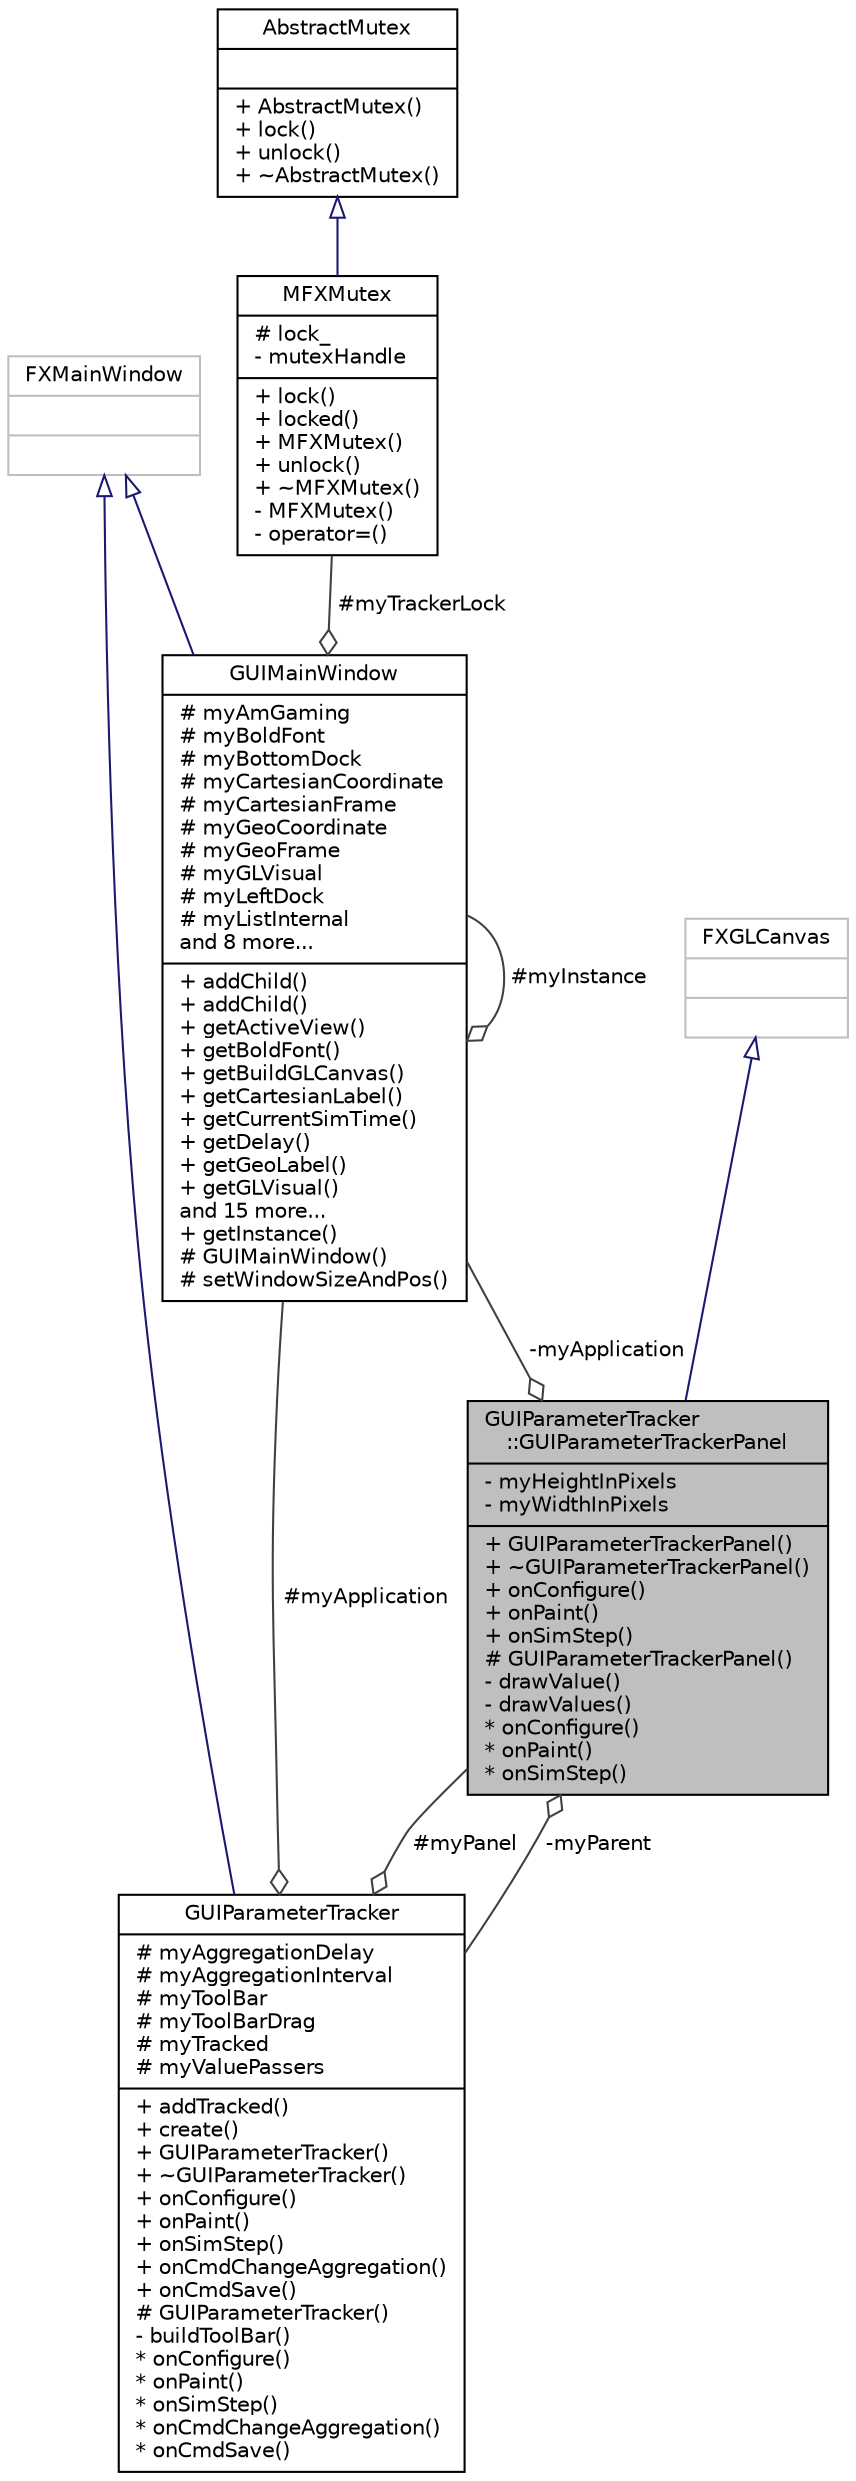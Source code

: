 digraph "GUIParameterTracker::GUIParameterTrackerPanel"
{
  edge [fontname="Helvetica",fontsize="10",labelfontname="Helvetica",labelfontsize="10"];
  node [fontname="Helvetica",fontsize="10",shape=record];
  Node2 [label="{GUIParameterTracker\l::GUIParameterTrackerPanel\n|- myHeightInPixels\l- myWidthInPixels\l|+ GUIParameterTrackerPanel()\l+ ~GUIParameterTrackerPanel()\l+ onConfigure()\l+ onPaint()\l+ onSimStep()\l# GUIParameterTrackerPanel()\l- drawValue()\l- drawValues()\l* onConfigure()\l* onPaint()\l* onSimStep()\l}",height=0.2,width=0.4,color="black", fillcolor="grey75", style="filled", fontcolor="black"];
  Node3 -> Node2 [dir="back",color="midnightblue",fontsize="10",style="solid",arrowtail="onormal",fontname="Helvetica"];
  Node3 [label="{FXGLCanvas\n||}",height=0.2,width=0.4,color="grey75", fillcolor="white", style="filled"];
  Node4 -> Node2 [color="grey25",fontsize="10",style="solid",label=" -myApplication" ,arrowhead="odiamond",fontname="Helvetica"];
  Node4 [label="{GUIMainWindow\n|# myAmGaming\l# myBoldFont\l# myBottomDock\l# myCartesianCoordinate\l# myCartesianFrame\l# myGeoCoordinate\l# myGeoFrame\l# myGLVisual\l# myLeftDock\l# myListInternal\land 8 more...\l|+ addChild()\l+ addChild()\l+ getActiveView()\l+ getBoldFont()\l+ getBuildGLCanvas()\l+ getCartesianLabel()\l+ getCurrentSimTime()\l+ getDelay()\l+ getGeoLabel()\l+ getGLVisual()\land 15 more...\l+ getInstance()\l# GUIMainWindow()\l# setWindowSizeAndPos()\l}",height=0.2,width=0.4,color="black", fillcolor="white", style="filled",URL="$db/dba/class_g_u_i_main_window.html"];
  Node5 -> Node4 [dir="back",color="midnightblue",fontsize="10",style="solid",arrowtail="onormal",fontname="Helvetica"];
  Node5 [label="{FXMainWindow\n||}",height=0.2,width=0.4,color="grey75", fillcolor="white", style="filled"];
  Node4 -> Node4 [color="grey25",fontsize="10",style="solid",label=" #myInstance" ,arrowhead="odiamond",fontname="Helvetica"];
  Node6 -> Node4 [color="grey25",fontsize="10",style="solid",label=" #myTrackerLock" ,arrowhead="odiamond",fontname="Helvetica"];
  Node6 [label="{MFXMutex\n|# lock_\l- mutexHandle\l|+ lock()\l+ locked()\l+ MFXMutex()\l+ unlock()\l+ ~MFXMutex()\l- MFXMutex()\l- operator=()\l}",height=0.2,width=0.4,color="black", fillcolor="white", style="filled",URL="$d9/d79/class_m_f_x_mutex.html"];
  Node7 -> Node6 [dir="back",color="midnightblue",fontsize="10",style="solid",arrowtail="onormal",fontname="Helvetica"];
  Node7 [label="{AbstractMutex\n||+ AbstractMutex()\l+ lock()\l+ unlock()\l+ ~AbstractMutex()\l}",height=0.2,width=0.4,color="black", fillcolor="white", style="filled",URL="$d1/d30/class_abstract_mutex.html",tooltip="An abstract class for encapsulating mutex implementations. "];
  Node8 -> Node2 [color="grey25",fontsize="10",style="solid",label=" -myParent" ,arrowhead="odiamond",fontname="Helvetica"];
  Node8 [label="{GUIParameterTracker\n|# myAggregationDelay\l# myAggregationInterval\l# myToolBar\l# myToolBarDrag\l# myTracked\l# myValuePassers\l|+ addTracked()\l+ create()\l+ GUIParameterTracker()\l+ ~GUIParameterTracker()\l+ onConfigure()\l+ onPaint()\l+ onSimStep()\l+ onCmdChangeAggregation()\l+ onCmdSave()\l# GUIParameterTracker()\l- buildToolBar()\l* onConfigure()\l* onPaint()\l* onSimStep()\l* onCmdChangeAggregation()\l* onCmdSave()\l}",height=0.2,width=0.4,color="black", fillcolor="white", style="filled",URL="$d9/d10/class_g_u_i_parameter_tracker.html",tooltip="A window which displays the time line of one (or more) value(s) "];
  Node5 -> Node8 [dir="back",color="midnightblue",fontsize="10",style="solid",arrowtail="onormal",fontname="Helvetica"];
  Node4 -> Node8 [color="grey25",fontsize="10",style="solid",label=" #myApplication" ,arrowhead="odiamond",fontname="Helvetica"];
  Node2 -> Node8 [color="grey25",fontsize="10",style="solid",label=" #myPanel" ,arrowhead="odiamond",fontname="Helvetica"];
}
